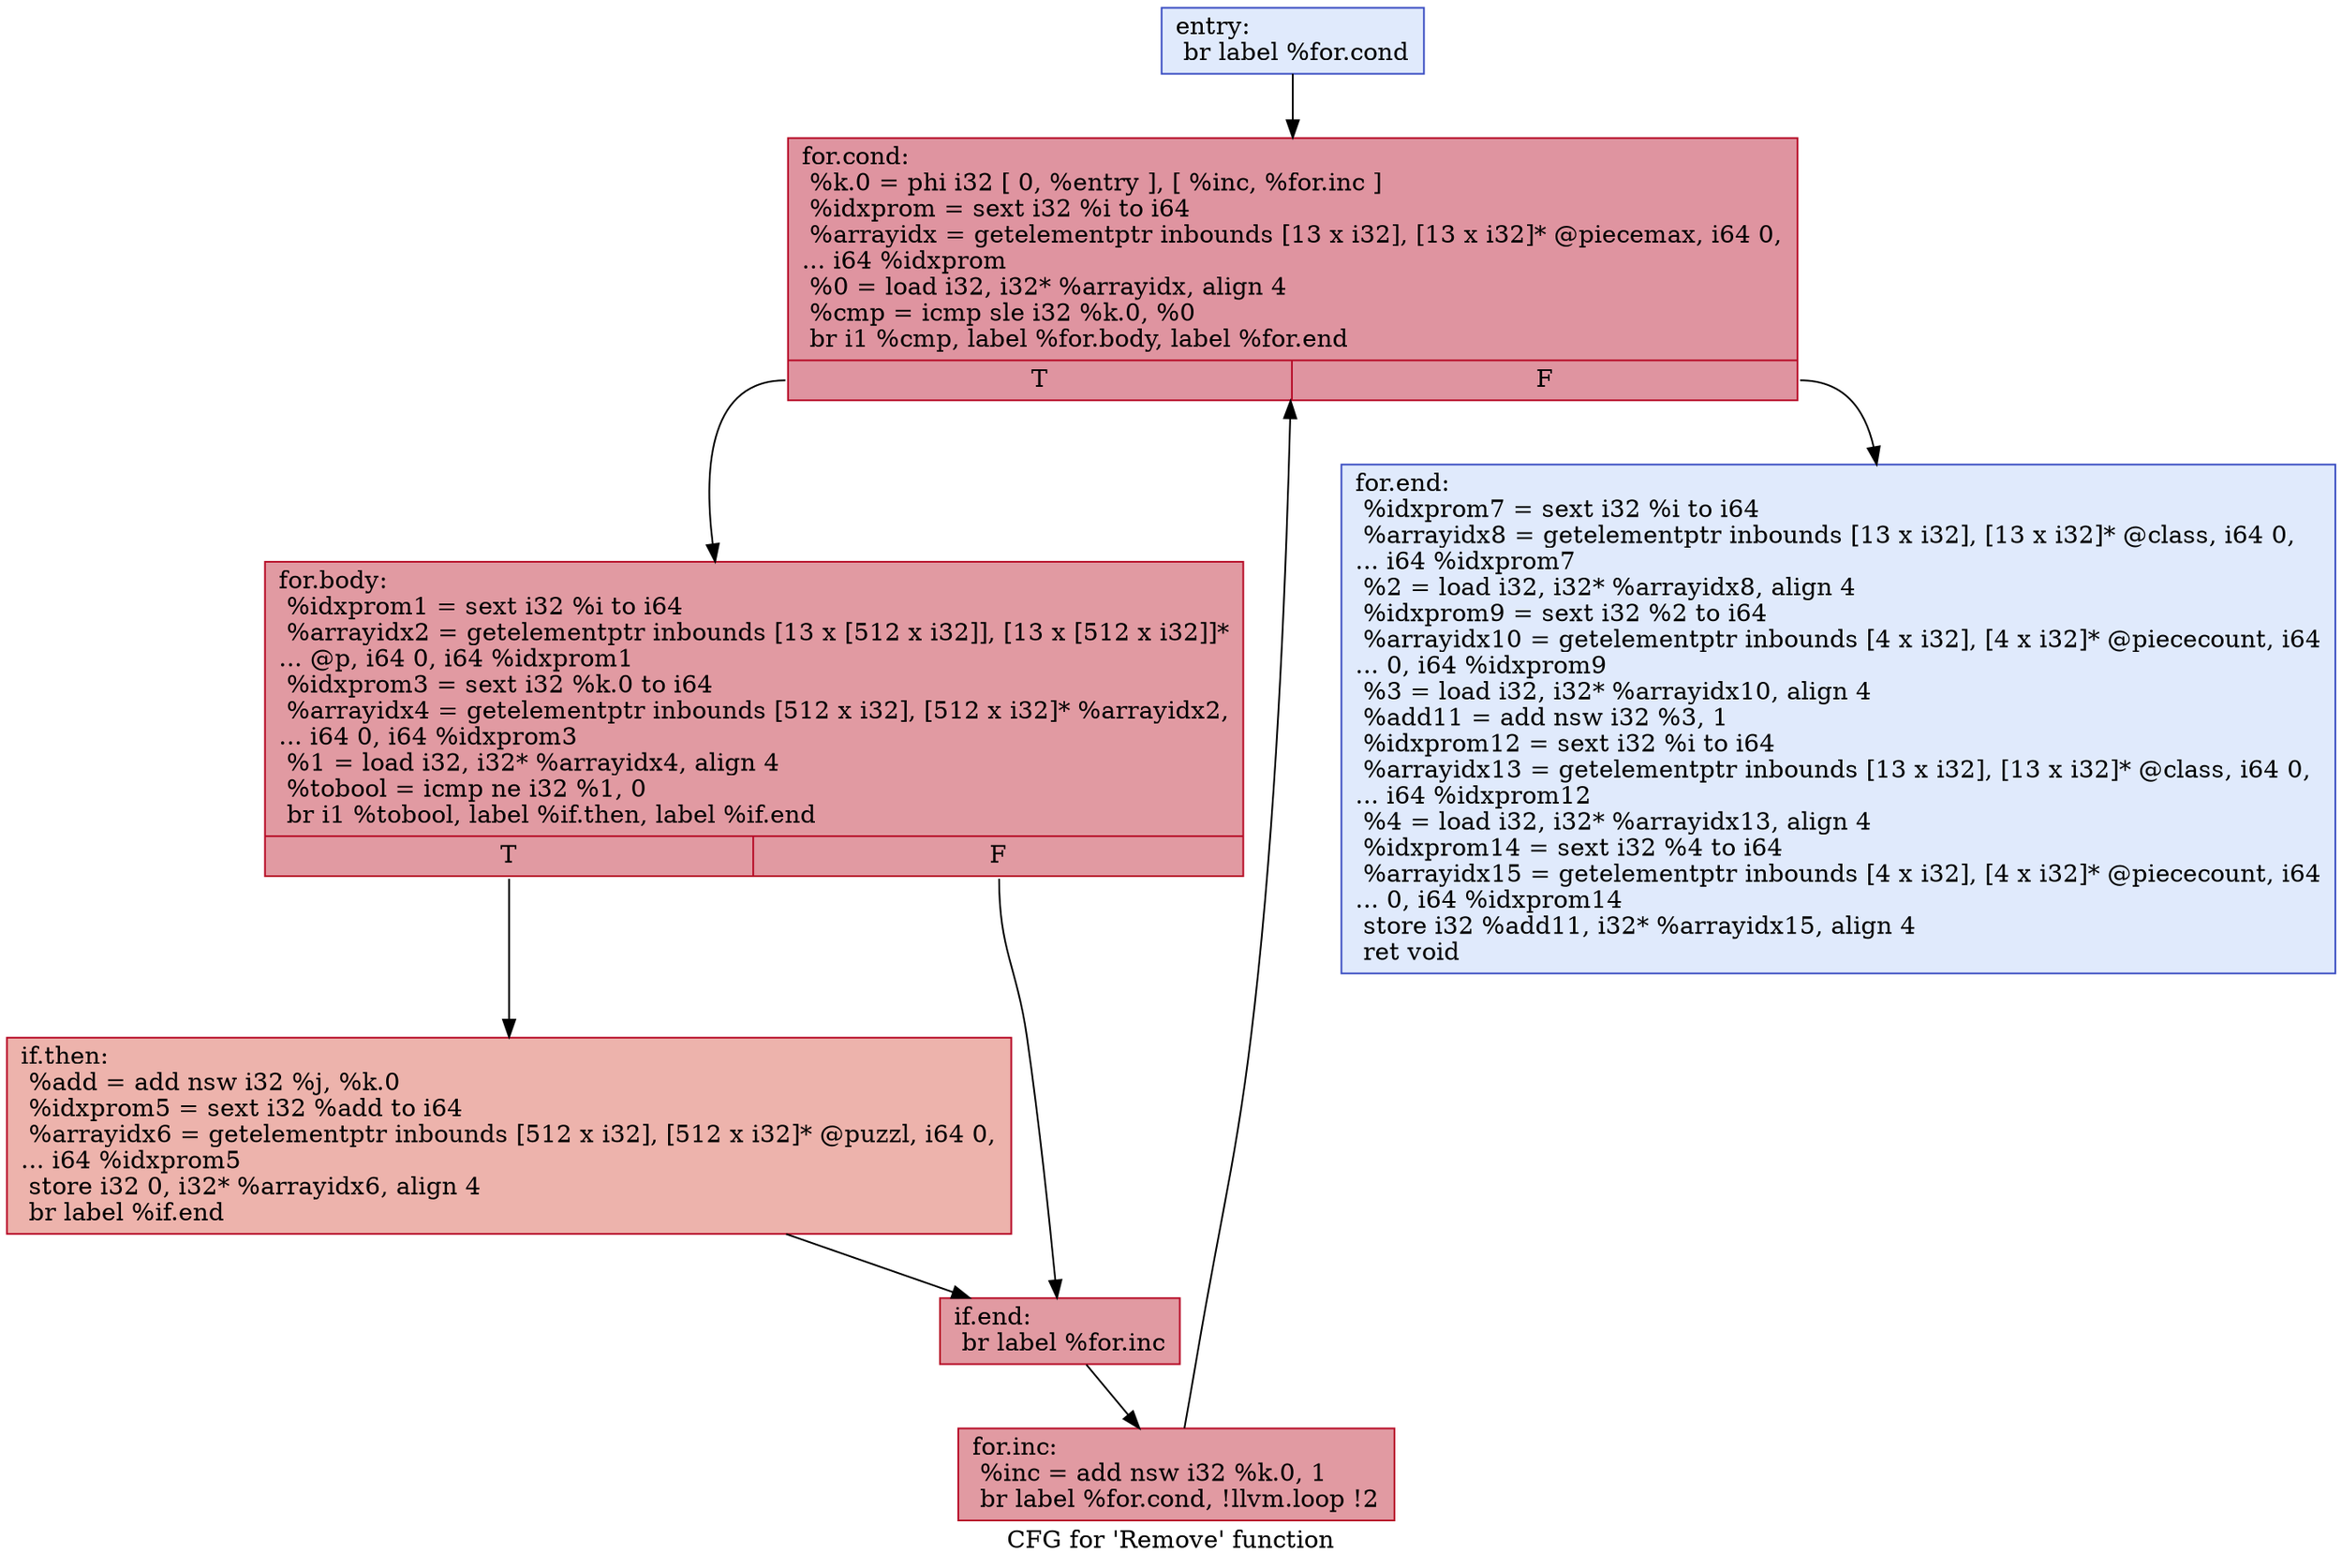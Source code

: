 digraph "CFG for 'Remove' function" {
	label="CFG for 'Remove' function";

	Node0x5654d0fc3000 [shape=record,color="#3d50c3ff", style=filled, fillcolor="#b9d0f970",label="{entry:\l  br label %for.cond\l}"];
	Node0x5654d0fc3000 -> Node0x5654d0fc5590;
	Node0x5654d0fc5590 [shape=record,color="#b70d28ff", style=filled, fillcolor="#b70d2870",label="{for.cond:                                         \l  %k.0 = phi i32 [ 0, %entry ], [ %inc, %for.inc ]\l  %idxprom = sext i32 %i to i64\l  %arrayidx = getelementptr inbounds [13 x i32], [13 x i32]* @piecemax, i64 0,\l... i64 %idxprom\l  %0 = load i32, i32* %arrayidx, align 4\l  %cmp = icmp sle i32 %k.0, %0\l  br i1 %cmp, label %for.body, label %for.end\l|{<s0>T|<s1>F}}"];
	Node0x5654d0fc5590:s0 -> Node0x5654d0fc55e0;
	Node0x5654d0fc5590:s1 -> Node0x5654d0fc5720;
	Node0x5654d0fc55e0 [shape=record,color="#b70d28ff", style=filled, fillcolor="#bb1b2c70",label="{for.body:                                         \l  %idxprom1 = sext i32 %i to i64\l  %arrayidx2 = getelementptr inbounds [13 x [512 x i32]], [13 x [512 x i32]]*\l... @p, i64 0, i64 %idxprom1\l  %idxprom3 = sext i32 %k.0 to i64\l  %arrayidx4 = getelementptr inbounds [512 x i32], [512 x i32]* %arrayidx2,\l... i64 0, i64 %idxprom3\l  %1 = load i32, i32* %arrayidx4, align 4\l  %tobool = icmp ne i32 %1, 0\l  br i1 %tobool, label %if.then, label %if.end\l|{<s0>T|<s1>F}}"];
	Node0x5654d0fc55e0:s0 -> Node0x5654d0fc5630;
	Node0x5654d0fc55e0:s1 -> Node0x5654d0fc5680;
	Node0x5654d0fc5630 [shape=record,color="#b70d28ff", style=filled, fillcolor="#d6524470",label="{if.then:                                          \l  %add = add nsw i32 %j, %k.0\l  %idxprom5 = sext i32 %add to i64\l  %arrayidx6 = getelementptr inbounds [512 x i32], [512 x i32]* @puzzl, i64 0,\l... i64 %idxprom5\l  store i32 0, i32* %arrayidx6, align 4\l  br label %if.end\l}"];
	Node0x5654d0fc5630 -> Node0x5654d0fc5680;
	Node0x5654d0fc5680 [shape=record,color="#b70d28ff", style=filled, fillcolor="#bb1b2c70",label="{if.end:                                           \l  br label %for.inc\l}"];
	Node0x5654d0fc5680 -> Node0x5654d0fc56d0;
	Node0x5654d0fc56d0 [shape=record,color="#b70d28ff", style=filled, fillcolor="#bb1b2c70",label="{for.inc:                                          \l  %inc = add nsw i32 %k.0, 1\l  br label %for.cond, !llvm.loop !2\l}"];
	Node0x5654d0fc56d0 -> Node0x5654d0fc5590;
	Node0x5654d0fc5720 [shape=record,color="#3d50c3ff", style=filled, fillcolor="#b9d0f970",label="{for.end:                                          \l  %idxprom7 = sext i32 %i to i64\l  %arrayidx8 = getelementptr inbounds [13 x i32], [13 x i32]* @class, i64 0,\l... i64 %idxprom7\l  %2 = load i32, i32* %arrayidx8, align 4\l  %idxprom9 = sext i32 %2 to i64\l  %arrayidx10 = getelementptr inbounds [4 x i32], [4 x i32]* @piececount, i64\l... 0, i64 %idxprom9\l  %3 = load i32, i32* %arrayidx10, align 4\l  %add11 = add nsw i32 %3, 1\l  %idxprom12 = sext i32 %i to i64\l  %arrayidx13 = getelementptr inbounds [13 x i32], [13 x i32]* @class, i64 0,\l... i64 %idxprom12\l  %4 = load i32, i32* %arrayidx13, align 4\l  %idxprom14 = sext i32 %4 to i64\l  %arrayidx15 = getelementptr inbounds [4 x i32], [4 x i32]* @piececount, i64\l... 0, i64 %idxprom14\l  store i32 %add11, i32* %arrayidx15, align 4\l  ret void\l}"];
}
